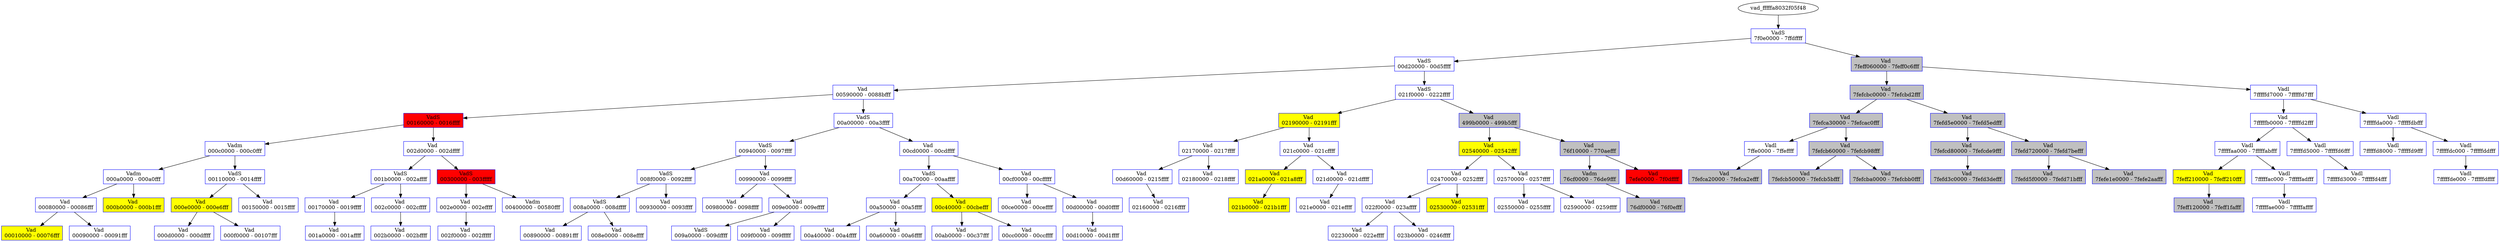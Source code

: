 /* Pid:    364 */
digraph processtree {
graph [rankdir = "TB"];
vad_fffffa8032f05f48 -> vad_fffffa8032f13d80
vad_fffffa8032f13d80 [label = "{ VadS\n7f0e0000 - 7ffdffff }"shape = "record" color = "blue" style = "filled" fillcolor = "white"];
vad_fffffa8032f13d80 -> vad_fffffa80323fdc60
vad_fffffa80323fdc60 [label = "{ VadS\n00d20000 - 00d5ffff }"shape = "record" color = "blue" style = "filled" fillcolor = "white"];
vad_fffffa80323fdc60 -> vad_fffffa803246a850
vad_fffffa803246a850 [label = "{ Vad \n00590000 - 0088bfff }"shape = "record" color = "blue" style = "filled" fillcolor = "white"];
vad_fffffa803246a850 -> vad_fffffa8032f10c50
vad_fffffa8032f10c50 [label = "{ VadS\n00160000 - 0016ffff }"shape = "record" color = "blue" style = "filled" fillcolor = "red"];
vad_fffffa8032f10c50 -> vad_fffffa8032438310
vad_fffffa8032438310 [label = "{ Vadm\n000c0000 - 000c0fff }"shape = "record" color = "blue" style = "filled" fillcolor = "white"];
vad_fffffa8032438310 -> vad_fffffa8031f80be0
vad_fffffa8031f80be0 [label = "{ Vadm\n000a0000 - 000a0fff }"shape = "record" color = "blue" style = "filled" fillcolor = "white"];
vad_fffffa8031f80be0 -> vad_fffffa803246d9f0
vad_fffffa803246d9f0 [label = "{ Vad \n00080000 - 00086fff }"shape = "record" color = "blue" style = "filled" fillcolor = "white"];
vad_fffffa803246d9f0 -> vad_fffffa803246a600
vad_fffffa803246a600 [label = "{ Vad \n00010000 - 00076fff }"shape = "record" color = "blue" style = "filled" fillcolor = "yellow"];
vad_fffffa803246d9f0 -> vad_fffffa80325606a0
vad_fffffa80325606a0 [label = "{ Vad \n00090000 - 00091fff }"shape = "record" color = "blue" style = "filled" fillcolor = "white"];
vad_fffffa8031f80be0 -> vad_fffffa8032ff0a90
vad_fffffa8032ff0a90 [label = "{ Vad \n000b0000 - 000b1fff }"shape = "record" color = "blue" style = "filled" fillcolor = "yellow"];
vad_fffffa8032438310 -> vad_fffffa803281ae00
vad_fffffa803281ae00 [label = "{ VadS\n00110000 - 0014ffff }"shape = "record" color = "blue" style = "filled" fillcolor = "white"];
vad_fffffa803281ae00 -> vad_fffffa8032a23ba0
vad_fffffa8032a23ba0 [label = "{ Vad \n000e0000 - 000e6fff }"shape = "record" color = "blue" style = "filled" fillcolor = "yellow"];
vad_fffffa8032a23ba0 -> vad_fffffa80326e0190
vad_fffffa80326e0190 [label = "{ Vad \n000d0000 - 000dffff }"shape = "record" color = "blue" style = "filled" fillcolor = "white"];
vad_fffffa8032a23ba0 -> vad_fffffa8032817490
vad_fffffa8032817490 [label = "{ Vad \n000f0000 - 00107fff }"shape = "record" color = "blue" style = "filled" fillcolor = "white"];
vad_fffffa803281ae00 -> vad_fffffa803319ea70
vad_fffffa803319ea70 [label = "{ Vad \n00150000 - 0015ffff }"shape = "record" color = "blue" style = "filled" fillcolor = "white"];
vad_fffffa8032f10c50 -> vad_fffffa8033209f80
vad_fffffa8033209f80 [label = "{ Vad \n002d0000 - 002dffff }"shape = "record" color = "blue" style = "filled" fillcolor = "white"];
vad_fffffa8033209f80 -> vad_fffffa8032f06ae0
vad_fffffa8032f06ae0 [label = "{ VadS\n001b0000 - 002affff }"shape = "record" color = "blue" style = "filled" fillcolor = "white"];
vad_fffffa8032f06ae0 -> vad_fffffa8032418420
vad_fffffa8032418420 [label = "{ Vad \n00170000 - 0019ffff }"shape = "record" color = "blue" style = "filled" fillcolor = "white"];
vad_fffffa8032418420 -> vad_fffffa80331cddd0
vad_fffffa80331cddd0 [label = "{ Vad \n001a0000 - 001affff }"shape = "record" color = "blue" style = "filled" fillcolor = "white"];
vad_fffffa8032f06ae0 -> vad_fffffa80331d0960
vad_fffffa80331d0960 [label = "{ Vad \n002c0000 - 002cffff }"shape = "record" color = "blue" style = "filled" fillcolor = "white"];
vad_fffffa80331d0960 -> vad_fffffa80331c4340
vad_fffffa80331c4340 [label = "{ Vad \n002b0000 - 002bffff }"shape = "record" color = "blue" style = "filled" fillcolor = "white"];
vad_fffffa8033209f80 -> vad_fffffa8032f0aa20
vad_fffffa8032f0aa20 [label = "{ VadS\n00300000 - 003fffff }"shape = "record" color = "blue" style = "filled" fillcolor = "red"];
vad_fffffa8032f0aa20 -> vad_fffffa8033250ef0
vad_fffffa8033250ef0 [label = "{ Vad \n002e0000 - 002effff }"shape = "record" color = "blue" style = "filled" fillcolor = "white"];
vad_fffffa8033250ef0 -> vad_fffffa8032c65aa0
vad_fffffa8032c65aa0 [label = "{ Vad \n002f0000 - 002fffff }"shape = "record" color = "blue" style = "filled" fillcolor = "white"];
vad_fffffa8032f0aa20 -> vad_fffffa803246a790
vad_fffffa803246a790 [label = "{ Vadm\n00400000 - 00580fff }"shape = "record" color = "blue" style = "filled" fillcolor = "white"];
vad_fffffa803246a850 -> vad_fffffa8032542510
vad_fffffa8032542510 [label = "{ VadS\n00a00000 - 00a3ffff }"shape = "record" color = "blue" style = "filled" fillcolor = "white"];
vad_fffffa8032542510 -> vad_fffffa80331a9930
vad_fffffa80331a9930 [label = "{ VadS\n00940000 - 0097ffff }"shape = "record" color = "blue" style = "filled" fillcolor = "white"];
vad_fffffa80331a9930 -> vad_fffffa803314a090
vad_fffffa803314a090 [label = "{ VadS\n008f0000 - 0092ffff }"shape = "record" color = "blue" style = "filled" fillcolor = "white"];
vad_fffffa803314a090 -> vad_fffffa8032418170
vad_fffffa8032418170 [label = "{ VadS\n008a0000 - 008dffff }"shape = "record" color = "blue" style = "filled" fillcolor = "white"];
vad_fffffa8032418170 -> vad_fffffa80332abce0
vad_fffffa80332abce0 [label = "{ Vad \n00890000 - 00891fff }"shape = "record" color = "blue" style = "filled" fillcolor = "white"];
vad_fffffa8032418170 -> vad_fffffa80332d6d60
vad_fffffa80332d6d60 [label = "{ Vad \n008e0000 - 008effff }"shape = "record" color = "blue" style = "filled" fillcolor = "white"];
vad_fffffa803314a090 -> vad_fffffa803321a520
vad_fffffa803321a520 [label = "{ Vad \n00930000 - 0093ffff }"shape = "record" color = "blue" style = "filled" fillcolor = "white"];
vad_fffffa80331a9930 -> vad_fffffa8033339d70
vad_fffffa8033339d70 [label = "{ Vad \n00990000 - 0099ffff }"shape = "record" color = "blue" style = "filled" fillcolor = "white"];
vad_fffffa8033339d70 -> vad_fffffa803332c6b0
vad_fffffa803332c6b0 [label = "{ Vad \n00980000 - 0098ffff }"shape = "record" color = "blue" style = "filled" fillcolor = "white"];
vad_fffffa8033339d70 -> vad_fffffa803213f550
vad_fffffa803213f550 [label = "{ Vad \n009e0000 - 009effff }"shape = "record" color = "blue" style = "filled" fillcolor = "white"];
vad_fffffa803213f550 -> vad_fffffa8032438170
vad_fffffa8032438170 [label = "{ VadS\n009a0000 - 009dffff }"shape = "record" color = "blue" style = "filled" fillcolor = "white"];
vad_fffffa803213f550 -> vad_fffffa8033416d00
vad_fffffa8033416d00 [label = "{ Vad \n009f0000 - 009fffff }"shape = "record" color = "blue" style = "filled" fillcolor = "white"];
vad_fffffa8032542510 -> vad_fffffa803362e480
vad_fffffa803362e480 [label = "{ Vad \n00cd0000 - 00cdffff }"shape = "record" color = "blue" style = "filled" fillcolor = "white"];
vad_fffffa803362e480 -> vad_fffffa80330eb350
vad_fffffa80330eb350 [label = "{ VadS\n00a70000 - 00aaffff }"shape = "record" color = "blue" style = "filled" fillcolor = "white"];
vad_fffffa80330eb350 -> vad_fffffa80334d8710
vad_fffffa80334d8710 [label = "{ Vad \n00a50000 - 00a5ffff }"shape = "record" color = "blue" style = "filled" fillcolor = "white"];
vad_fffffa80334d8710 -> vad_fffffa80334cb530
vad_fffffa80334cb530 [label = "{ Vad \n00a40000 - 00a4ffff }"shape = "record" color = "blue" style = "filled" fillcolor = "white"];
vad_fffffa80334d8710 -> vad_fffffa803357db90
vad_fffffa803357db90 [label = "{ Vad \n00a60000 - 00a6ffff }"shape = "record" color = "blue" style = "filled" fillcolor = "white"];
vad_fffffa80330eb350 -> vad_fffffa8032a23ec0
vad_fffffa8032a23ec0 [label = "{ Vad \n00c40000 - 00cbefff }"shape = "record" color = "blue" style = "filled" fillcolor = "yellow"];
vad_fffffa8032a23ec0 -> vad_fffffa8032542c40
vad_fffffa8032542c40 [label = "{ Vad \n00ab0000 - 00c37fff }"shape = "record" color = "blue" style = "filled" fillcolor = "white"];
vad_fffffa8032a23ec0 -> vad_fffffa80335fc1a0
vad_fffffa80335fc1a0 [label = "{ Vad \n00cc0000 - 00ccffff }"shape = "record" color = "blue" style = "filled" fillcolor = "white"];
vad_fffffa803362e480 -> vad_fffffa8033737bb0
vad_fffffa8033737bb0 [label = "{ Vad \n00cf0000 - 00cfffff }"shape = "record" color = "blue" style = "filled" fillcolor = "white"];
vad_fffffa8033737bb0 -> vad_fffffa80335ec7e0
vad_fffffa80335ec7e0 [label = "{ Vad \n00ce0000 - 00ceffff }"shape = "record" color = "blue" style = "filled" fillcolor = "white"];
vad_fffffa8033737bb0 -> vad_fffffa803376eb80
vad_fffffa803376eb80 [label = "{ Vad \n00d00000 - 00d0ffff }"shape = "record" color = "blue" style = "filled" fillcolor = "white"];
vad_fffffa803376eb80 -> vad_fffffa803374a8b0
vad_fffffa803374a8b0 [label = "{ Vad \n00d10000 - 00d1ffff }"shape = "record" color = "blue" style = "filled" fillcolor = "white"];
vad_fffffa80323fdc60 -> vad_fffffa80330487f0
vad_fffffa80330487f0 [label = "{ VadS\n021f0000 - 0222ffff }"shape = "record" color = "blue" style = "filled" fillcolor = "white"];
vad_fffffa80330487f0 -> vad_fffffa80326a7c10
vad_fffffa80326a7c10 [label = "{ Vad \n02190000 - 02191fff }"shape = "record" color = "blue" style = "filled" fillcolor = "yellow"];
vad_fffffa80326a7c10 -> vad_fffffa803379e1b0
vad_fffffa803379e1b0 [label = "{ Vad \n02170000 - 0217ffff }"shape = "record" color = "blue" style = "filled" fillcolor = "white"];
vad_fffffa803379e1b0 -> vad_fffffa80324194d0
vad_fffffa80324194d0 [label = "{ Vad \n00d60000 - 0215ffff }"shape = "record" color = "blue" style = "filled" fillcolor = "white"];
vad_fffffa80324194d0 -> vad_fffffa80335608b0
vad_fffffa80335608b0 [label = "{ Vad \n02160000 - 0216ffff }"shape = "record" color = "blue" style = "filled" fillcolor = "white"];
vad_fffffa803379e1b0 -> vad_fffffa803386c450
vad_fffffa803386c450 [label = "{ Vad \n02180000 - 0218ffff }"shape = "record" color = "blue" style = "filled" fillcolor = "white"];
vad_fffffa80326a7c10 -> vad_fffffa80336ab160
vad_fffffa80336ab160 [label = "{ Vad \n021c0000 - 021cffff }"shape = "record" color = "blue" style = "filled" fillcolor = "white"];
vad_fffffa80336ab160 -> vad_fffffa8033a6ceb0
vad_fffffa8033a6ceb0 [label = "{ Vad \n021a0000 - 021a8fff }"shape = "record" color = "blue" style = "filled" fillcolor = "yellow"];
vad_fffffa8033a6ceb0 -> vad_fffffa80337e2110
vad_fffffa80337e2110 [label = "{ Vad \n021b0000 - 021b1fff }"shape = "record" color = "blue" style = "filled" fillcolor = "yellow"];
vad_fffffa80336ab160 -> vad_fffffa80310d1c60
vad_fffffa80310d1c60 [label = "{ Vad \n021d0000 - 021dffff }"shape = "record" color = "blue" style = "filled" fillcolor = "white"];
vad_fffffa80310d1c60 -> vad_fffffa80325838a0
vad_fffffa80325838a0 [label = "{ Vad \n021e0000 - 021effff }"shape = "record" color = "blue" style = "filled" fillcolor = "white"];
vad_fffffa80330487f0 -> vad_fffffa803246bf80
vad_fffffa803246bf80 [label = "{ Vad \n499b0000 - 499b5fff }"shape = "record" color = "blue" style = "filled" fillcolor = "gray"];
vad_fffffa803246bf80 -> vad_fffffa803138f840
vad_fffffa803138f840 [label = "{ Vad \n02540000 - 02542fff }"shape = "record" color = "blue" style = "filled" fillcolor = "yellow"];
vad_fffffa803138f840 -> vad_fffffa803100f4f0
vad_fffffa803100f4f0 [label = "{ Vad \n02470000 - 0252ffff }"shape = "record" color = "blue" style = "filled" fillcolor = "white"];
vad_fffffa803100f4f0 -> vad_fffffa8033293e20
vad_fffffa8033293e20 [label = "{ Vad \n022f0000 - 023affff }"shape = "record" color = "blue" style = "filled" fillcolor = "white"];
vad_fffffa8033293e20 -> vad_fffffa80331b05f0
vad_fffffa80331b05f0 [label = "{ Vad \n02230000 - 022effff }"shape = "record" color = "blue" style = "filled" fillcolor = "white"];
vad_fffffa8033293e20 -> vad_fffffa80332eacf0
vad_fffffa80332eacf0 [label = "{ Vad \n023b0000 - 0246ffff }"shape = "record" color = "blue" style = "filled" fillcolor = "white"];
vad_fffffa803100f4f0 -> vad_fffffa80311556a0
vad_fffffa80311556a0 [label = "{ Vad \n02530000 - 02531fff }"shape = "record" color = "blue" style = "filled" fillcolor = "yellow"];
vad_fffffa803138f840 -> vad_fffffa80325d06e0
vad_fffffa80325d06e0 [label = "{ Vad \n02570000 - 0257ffff }"shape = "record" color = "blue" style = "filled" fillcolor = "white"];
vad_fffffa80325d06e0 -> vad_fffffa80326eb010
vad_fffffa80326eb010 [label = "{ Vad \n02550000 - 0255ffff }"shape = "record" color = "blue" style = "filled" fillcolor = "white"];
vad_fffffa80325d06e0 -> vad_fffffa80326ce760
vad_fffffa80326ce760 [label = "{ Vad \n02590000 - 0259ffff }"shape = "record" color = "blue" style = "filled" fillcolor = "white"];
vad_fffffa803246bf80 -> vad_fffffa803246bef0
vad_fffffa803246bef0 [label = "{ Vad \n76f10000 - 770aefff }"shape = "record" color = "blue" style = "filled" fillcolor = "gray"];
vad_fffffa803246bef0 -> vad_fffffa80324383b0
vad_fffffa80324383b0 [label = "{ Vadm\n76cf0000 - 76de9fff }"shape = "record" color = "blue" style = "filled" fillcolor = "gray"];
vad_fffffa80324383b0 -> vad_fffffa803246b560
vad_fffffa803246b560 [label = "{ Vad \n76df0000 - 76f0efff }"shape = "record" color = "blue" style = "filled" fillcolor = "gray"];
vad_fffffa803246bef0 -> vad_fffffa8032f0f300
vad_fffffa8032f0f300 [label = "{ Vad \n7efe0000 - 7f0dffff }"shape = "record" color = "blue" style = "filled" fillcolor = "red"];
vad_fffffa8032f13d80 -> vad_fffffa803246b180
vad_fffffa803246b180 [label = "{ Vad \n7feff060000 - 7feff0c6fff }"shape = "record" color = "blue" style = "filled" fillcolor = "gray"];
vad_fffffa803246b180 -> vad_fffffa8032f14290
vad_fffffa8032f14290 [label = "{ Vad \n7fefcbc0000 - 7fefcbd2fff }"shape = "record" color = "blue" style = "filled" fillcolor = "gray"];
vad_fffffa8032f14290 -> vad_fffffa80327fb5a0
vad_fffffa80327fb5a0 [label = "{ Vad \n7fefca30000 - 7fefcac0fff }"shape = "record" color = "blue" style = "filled" fillcolor = "gray"];
vad_fffffa80327fb5a0 -> vad_fffffa8032f05990
vad_fffffa8032f05990 [label = "{ Vadl\n7ffe0000 - 7ffeffff }"shape = "record" color = "blue" style = "filled" fillcolor = "white"];
vad_fffffa8032f05990 -> vad_fffffa8033182170
vad_fffffa8033182170 [label = "{ Vad \n7fefca20000 - 7fefca2efff }"shape = "record" color = "blue" style = "filled" fillcolor = "gray"];
vad_fffffa80327fb5a0 -> vad_fffffa8032eff300
vad_fffffa8032eff300 [label = "{ Vad \n7fefcb60000 - 7fefcb98fff }"shape = "record" color = "blue" style = "filled" fillcolor = "gray"];
vad_fffffa8032eff300 -> vad_fffffa803241e6d0
vad_fffffa803241e6d0 [label = "{ Vad \n7fefcb50000 - 7fefcb5bfff }"shape = "record" color = "blue" style = "filled" fillcolor = "gray"];
vad_fffffa8032eff300 -> vad_fffffa8032f0f4f0
vad_fffffa8032f0f4f0 [label = "{ Vad \n7fefcba0000 - 7fefcbb0fff }"shape = "record" color = "blue" style = "filled" fillcolor = "gray"];
vad_fffffa8032f14290 -> vad_fffffa803246ab00
vad_fffffa803246ab00 [label = "{ Vad \n7fefd5e0000 - 7fefd5edfff }"shape = "record" color = "blue" style = "filled" fillcolor = "gray"];
vad_fffffa803246ab00 -> vad_fffffa803246aef0
vad_fffffa803246aef0 [label = "{ Vad \n7fefcd80000 - 7fefcde9fff }"shape = "record" color = "blue" style = "filled" fillcolor = "gray"];
vad_fffffa803246aef0 -> vad_fffffa8033615a70
vad_fffffa8033615a70 [label = "{ Vad \n7fefd3c0000 - 7fefd3defff }"shape = "record" color = "blue" style = "filled" fillcolor = "gray"];
vad_fffffa803246ab00 -> vad_fffffa803246b0f0
vad_fffffa803246b0f0 [label = "{ Vad \n7fefd720000 - 7fefd7befff }"shape = "record" color = "blue" style = "filled" fillcolor = "gray"];
vad_fffffa803246b0f0 -> vad_fffffa8033170d70
vad_fffffa8033170d70 [label = "{ Vad \n7fefd5f0000 - 7fefd71bfff }"shape = "record" color = "blue" style = "filled" fillcolor = "gray"];
vad_fffffa803246b0f0 -> vad_fffffa803246af80
vad_fffffa803246af80 [label = "{ Vad \n7fefe1e0000 - 7fefe2aafff }"shape = "record" color = "blue" style = "filled" fillcolor = "gray"];
vad_fffffa803246b180 -> vad_fffffa8032f067d0
vad_fffffa8032f067d0 [label = "{ Vadl\n7fffffd7000 - 7fffffd7fff }"shape = "record" color = "blue" style = "filled" fillcolor = "white"];
vad_fffffa8032f067d0 -> vad_fffffa803246be60
vad_fffffa803246be60 [label = "{ Vad \n7fffffb0000 - 7fffffd2fff }"shape = "record" color = "blue" style = "filled" fillcolor = "white"];
vad_fffffa803246be60 -> vad_fffffa80331ad010
vad_fffffa80331ad010 [label = "{ Vadl\n7fffffaa000 - 7fffffabfff }"shape = "record" color = "blue" style = "filled" fillcolor = "white"];
vad_fffffa80331ad010 -> vad_fffffa8032f06740
vad_fffffa8032f06740 [label = "{ Vad \n7feff210000 - 7feff210fff }"shape = "record" color = "blue" style = "filled" fillcolor = "yellow"];
vad_fffffa8032f06740 -> vad_fffffa8032effb40
vad_fffffa8032effb40 [label = "{ Vad \n7feff120000 - 7feff1fafff }"shape = "record" color = "blue" style = "filled" fillcolor = "gray"];
vad_fffffa80331ad010 -> vad_fffffa80331952b0
vad_fffffa80331952b0 [label = "{ Vadl\n7fffffac000 - 7fffffadfff }"shape = "record" color = "blue" style = "filled" fillcolor = "white"];
vad_fffffa80331952b0 -> vad_fffffa8032654bd0
vad_fffffa8032654bd0 [label = "{ Vadl\n7fffffae000 - 7fffffaffff }"shape = "record" color = "blue" style = "filled" fillcolor = "white"];
vad_fffffa803246be60 -> vad_fffffa80326729a0
vad_fffffa80326729a0 [label = "{ Vadl\n7fffffd5000 - 7fffffd6fff }"shape = "record" color = "blue" style = "filled" fillcolor = "white"];
vad_fffffa80326729a0 -> vad_fffffa80324171e0
vad_fffffa80324171e0 [label = "{ Vadl\n7fffffd3000 - 7fffffd4fff }"shape = "record" color = "blue" style = "filled" fillcolor = "white"];
vad_fffffa8032f067d0 -> vad_fffffa8031fe85a0
vad_fffffa8031fe85a0 [label = "{ Vadl\n7fffffda000 - 7fffffdbfff }"shape = "record" color = "blue" style = "filled" fillcolor = "white"];
vad_fffffa8031fe85a0 -> vad_fffffa8032672a40
vad_fffffa8032672a40 [label = "{ Vadl\n7fffffd8000 - 7fffffd9fff }"shape = "record" color = "blue" style = "filled" fillcolor = "white"];
vad_fffffa8031fe85a0 -> vad_fffffa8031f85da0
vad_fffffa8031f85da0 [label = "{ Vadl\n7fffffdc000 - 7fffffddfff }"shape = "record" color = "blue" style = "filled" fillcolor = "white"];
vad_fffffa8031f85da0 -> vad_fffffa803247e490
vad_fffffa803247e490 [label = "{ Vadl\n7fffffde000 - 7fffffdffff }"shape = "record" color = "blue" style = "filled" fillcolor = "white"];
}
